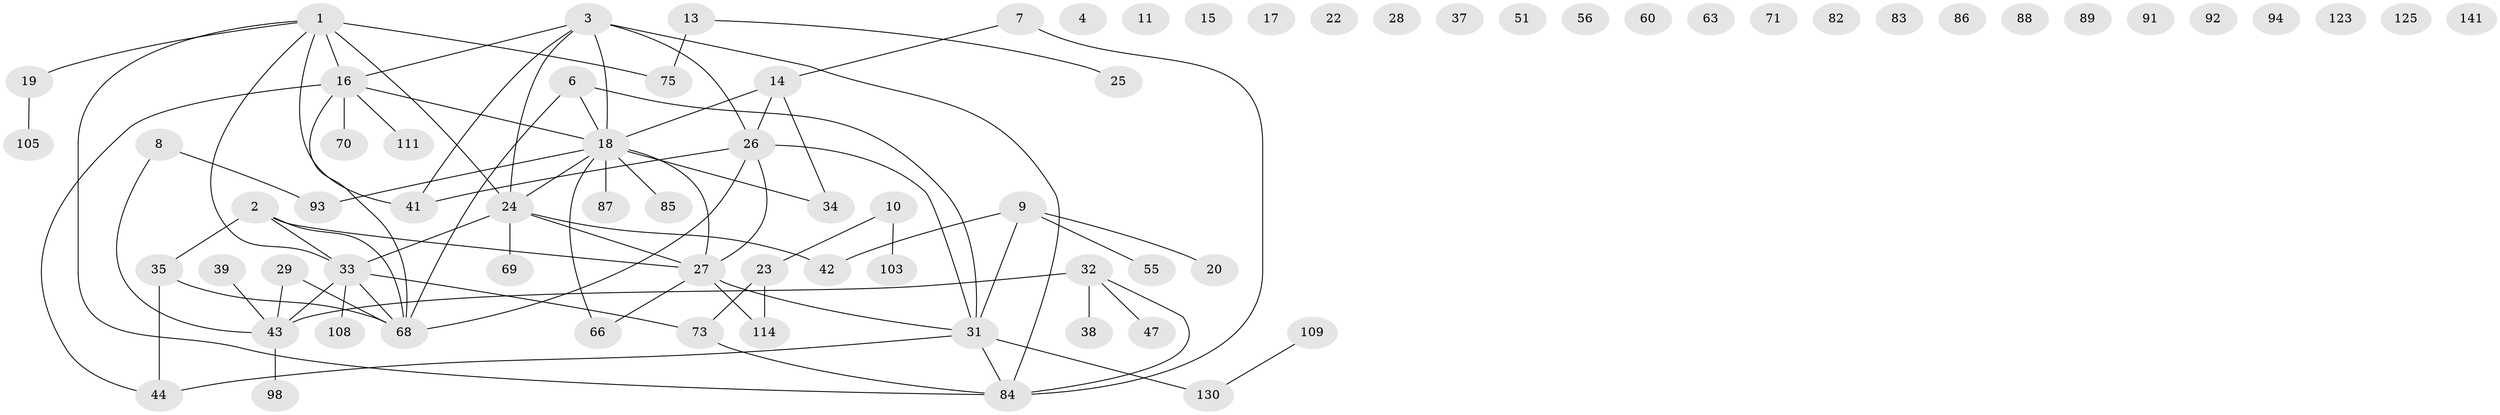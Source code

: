 // original degree distribution, {3: 0.20408163265306123, 2: 0.22448979591836735, 4: 0.08843537414965986, 0: 0.1360544217687075, 5: 0.06802721088435375, 1: 0.2585034013605442, 6: 0.02040816326530612}
// Generated by graph-tools (version 1.1) at 2025/13/03/09/25 04:13:03]
// undirected, 74 vertices, 80 edges
graph export_dot {
graph [start="1"]
  node [color=gray90,style=filled];
  1 [super="+5"];
  2 [super="+96"];
  3 [super="+49"];
  4;
  6 [super="+21"];
  7 [super="+72"];
  8 [super="+65+112"];
  9 [super="+58"];
  10 [super="+61"];
  11 [super="+128"];
  13 [super="+80+95"];
  14 [super="+81"];
  15;
  16 [super="+101+48"];
  17;
  18 [super="+124+97"];
  19 [super="+78"];
  20;
  22 [super="+122"];
  23 [super="+104"];
  24 [super="+74"];
  25 [super="+62"];
  26 [super="+30+77"];
  27 [super="+64+133+137+53"];
  28;
  29;
  31 [super="+52+46"];
  32 [super="+36"];
  33 [super="+113+57"];
  34 [super="+54+40"];
  35 [super="+50"];
  37;
  38;
  39;
  41 [super="+120"];
  42;
  43 [super="+67+45"];
  44;
  47;
  51;
  55 [super="+79"];
  56;
  60;
  63;
  66;
  68 [super="+132"];
  69;
  70;
  71;
  73;
  75 [super="+110+144"];
  82;
  83;
  84 [super="+90"];
  85;
  86;
  87;
  88 [super="+129"];
  89;
  91;
  92;
  93;
  94;
  98;
  103;
  105;
  108 [super="+126"];
  109;
  111 [super="+139"];
  114 [super="+145"];
  123;
  125;
  130 [super="+142"];
  141;
  1 -- 16;
  1 -- 75 [weight=2];
  1 -- 33;
  1 -- 19;
  1 -- 84;
  1 -- 24;
  1 -- 41;
  2 -- 27;
  2 -- 33;
  2 -- 35;
  2 -- 68;
  3 -- 41;
  3 -- 16;
  3 -- 24;
  3 -- 84;
  3 -- 26;
  3 -- 18;
  6 -- 68;
  6 -- 18;
  6 -- 31;
  7 -- 84;
  7 -- 14;
  8 -- 93;
  8 -- 43;
  9 -- 20;
  9 -- 55;
  9 -- 42;
  9 -- 31;
  10 -- 103;
  10 -- 23;
  13 -- 75;
  13 -- 25;
  14 -- 34;
  14 -- 26;
  14 -- 18;
  16 -- 18;
  16 -- 68;
  16 -- 70;
  16 -- 44;
  16 -- 111;
  18 -- 24 [weight=2];
  18 -- 66;
  18 -- 34;
  18 -- 85;
  18 -- 87;
  18 -- 27;
  18 -- 93;
  19 -- 105;
  23 -- 114;
  23 -- 73;
  24 -- 33;
  24 -- 69;
  24 -- 42;
  24 -- 27;
  26 -- 68;
  26 -- 27;
  26 -- 41;
  26 -- 31;
  27 -- 31;
  27 -- 66;
  27 -- 114;
  29 -- 68;
  29 -- 43;
  31 -- 130;
  31 -- 44;
  31 -- 84;
  32 -- 84;
  32 -- 38;
  32 -- 47;
  32 -- 43;
  33 -- 73;
  33 -- 43;
  33 -- 108;
  33 -- 68;
  35 -- 68 [weight=2];
  35 -- 44;
  39 -- 43;
  43 -- 98;
  73 -- 84;
  109 -- 130;
}
